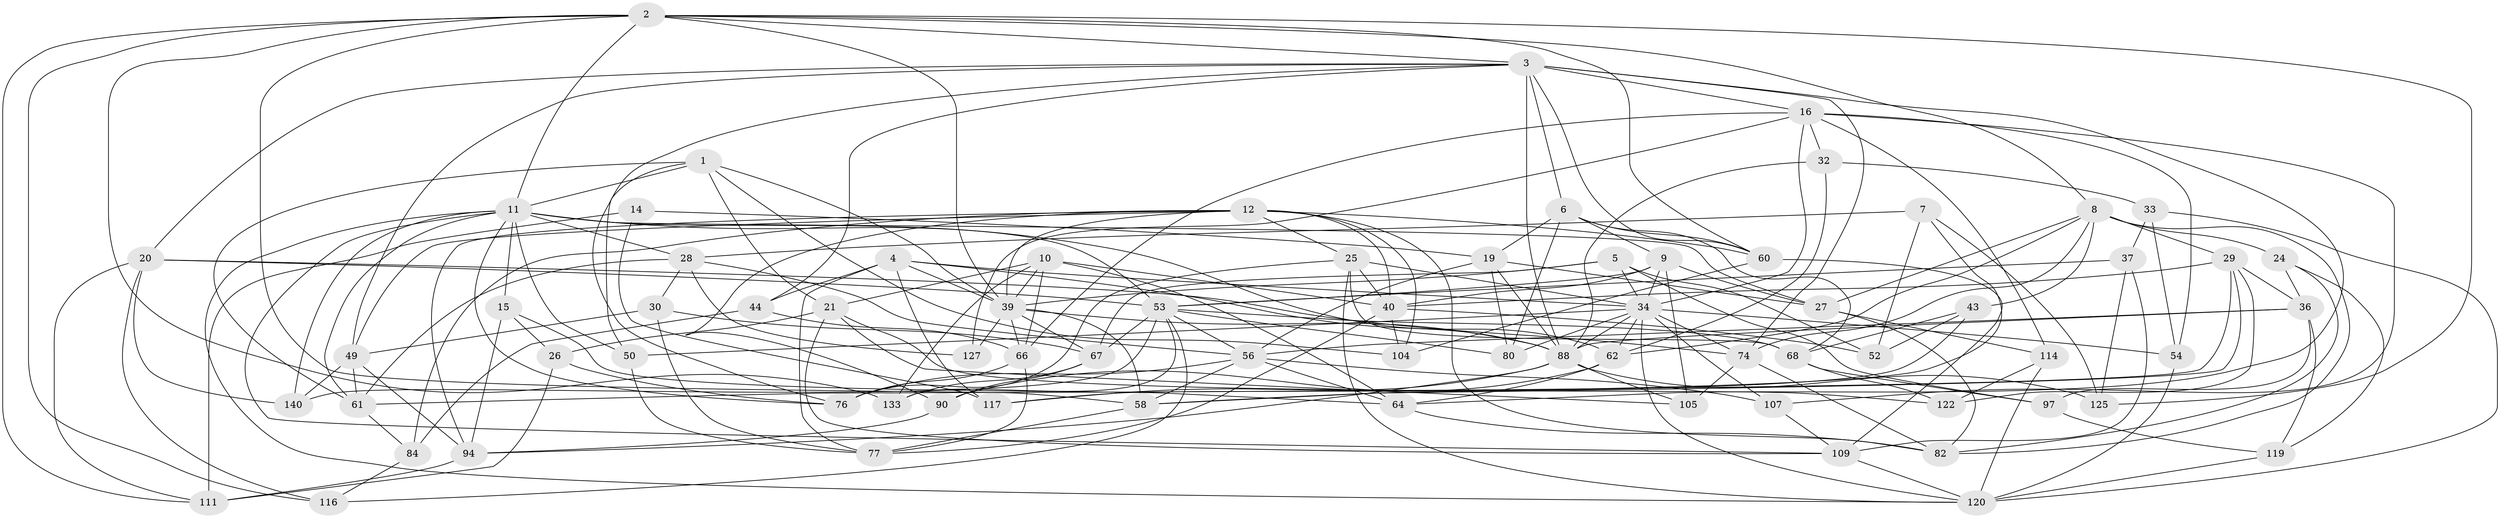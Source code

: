 // original degree distribution, {4: 1.0}
// Generated by graph-tools (version 1.1) at 2025/16/03/09/25 04:16:14]
// undirected, 73 vertices, 213 edges
graph export_dot {
graph [start="1"]
  node [color=gray90,style=filled];
  1 [super="+129"];
  2 [super="+87+71"];
  3 [super="+17+47"];
  4 [super="+138"];
  5 [super="+31"];
  6 [super="+75"];
  7;
  8 [super="+101+59"];
  9 [super="+146"];
  10 [super="+13"];
  11 [super="+18+93+81"];
  12 [super="+22+23"];
  14;
  15;
  16 [super="+70+46"];
  19 [super="+72"];
  20 [super="+141"];
  21 [super="+45"];
  24;
  25 [super="+132"];
  26;
  27 [super="+63"];
  28 [super="+35"];
  29 [super="+38"];
  30;
  32;
  33;
  34 [super="+102+65+42"];
  36 [super="+73"];
  37;
  39 [super="+41+55"];
  40 [super="+51"];
  43;
  44;
  49 [super="+92"];
  50;
  52;
  53 [super="+136+57+79"];
  54;
  56 [super="+83+137"];
  58 [super="+113"];
  60 [super="+124"];
  61 [super="+69"];
  62 [super="+98"];
  64 [super="+91"];
  66 [super="+144"];
  67 [super="+128"];
  68 [super="+106"];
  74 [super="+121"];
  76 [super="+89"];
  77 [super="+95"];
  80;
  82 [super="+99"];
  84;
  88 [super="+130+100"];
  90;
  94 [super="+139"];
  97;
  104;
  105;
  107;
  109 [super="+134"];
  111 [super="+118"];
  114;
  116;
  117;
  119;
  120 [super="+145+123"];
  122;
  125;
  127;
  133;
  140;
  1 -- 21;
  1 -- 104;
  1 -- 50;
  1 -- 39;
  1 -- 11;
  1 -- 61;
  2 -- 58;
  2 -- 116;
  2 -- 133;
  2 -- 39;
  2 -- 11;
  2 -- 125;
  2 -- 111;
  2 -- 3;
  2 -- 8;
  2 -- 60;
  3 -- 44;
  3 -- 74;
  3 -- 16;
  3 -- 49;
  3 -- 6;
  3 -- 64;
  3 -- 20;
  3 -- 76;
  3 -- 60;
  3 -- 88 [weight=2];
  4 -- 117;
  4 -- 77;
  4 -- 44;
  4 -- 39;
  4 -- 34;
  4 -- 88;
  5 -- 52;
  5 -- 34 [weight=2];
  5 -- 67;
  5 -- 97;
  5 -- 39;
  6 -- 80;
  6 -- 9;
  6 -- 19;
  6 -- 68;
  6 -- 60;
  7 -- 52;
  7 -- 28;
  7 -- 125;
  7 -- 58;
  8 -- 62;
  8 -- 43;
  8 -- 27;
  8 -- 29;
  8 -- 82;
  8 -- 24;
  8 -- 74;
  9 -- 53;
  9 -- 105;
  9 -- 27;
  9 -- 40;
  9 -- 34;
  10 -- 133;
  10 -- 21;
  10 -- 66;
  10 -- 39;
  10 -- 64;
  10 -- 40;
  11 -- 50;
  11 -- 109;
  11 -- 15;
  11 -- 61;
  11 -- 120;
  11 -- 53 [weight=2];
  11 -- 140;
  11 -- 76;
  11 -- 62;
  11 -- 28;
  11 -- 27;
  12 -- 25;
  12 -- 49;
  12 -- 104;
  12 -- 90;
  12 -- 84;
  12 -- 82;
  12 -- 39;
  12 -- 40;
  12 -- 94;
  12 -- 60;
  14 -- 111 [weight=2];
  14 -- 117;
  14 -- 19;
  15 -- 26;
  15 -- 94;
  15 -- 64;
  16 -- 127;
  16 -- 114;
  16 -- 107;
  16 -- 54;
  16 -- 32;
  16 -- 66;
  16 -- 34;
  19 -- 80;
  19 -- 27;
  19 -- 88;
  19 -- 56;
  20 -- 74;
  20 -- 140;
  20 -- 116;
  20 -- 53;
  20 -- 111;
  21 -- 105;
  21 -- 122;
  21 -- 26;
  21 -- 109;
  24 -- 119;
  24 -- 82;
  24 -- 36;
  25 -- 40;
  25 -- 68;
  25 -- 120;
  25 -- 76;
  25 -- 34;
  26 -- 111;
  26 -- 76;
  27 -- 114;
  27 -- 82;
  28 -- 61;
  28 -- 56;
  28 -- 30;
  28 -- 127;
  29 -- 58;
  29 -- 122;
  29 -- 40;
  29 -- 36;
  29 -- 61;
  30 -- 77;
  30 -- 49;
  30 -- 67;
  32 -- 62;
  32 -- 33;
  32 -- 88;
  33 -- 54;
  33 -- 37;
  33 -- 120;
  34 -- 80;
  34 -- 74;
  34 -- 107;
  34 -- 50;
  34 -- 54;
  34 -- 120;
  34 -- 62;
  34 -- 88;
  36 -- 97;
  36 -- 56;
  36 -- 119;
  36 -- 88;
  37 -- 109;
  37 -- 125;
  37 -- 53;
  39 -- 127 [weight=2];
  39 -- 66;
  39 -- 67;
  39 -- 58;
  39 -- 88;
  40 -- 77;
  40 -- 52;
  40 -- 104;
  43 -- 117;
  43 -- 52;
  43 -- 68;
  44 -- 84;
  44 -- 66;
  49 -- 140;
  49 -- 94;
  49 -- 61;
  50 -- 77;
  53 -- 140;
  53 -- 68;
  53 -- 80;
  53 -- 67;
  53 -- 116;
  53 -- 133;
  53 -- 56;
  54 -- 120;
  56 -- 107;
  56 -- 58;
  56 -- 64;
  56 -- 76;
  58 -- 77;
  60 -- 109;
  60 -- 104;
  61 -- 84;
  62 -- 64;
  62 -- 90;
  64 -- 82;
  66 -- 76;
  66 -- 77;
  67 -- 133;
  67 -- 90;
  68 -- 122;
  68 -- 97;
  74 -- 105;
  74 -- 82;
  84 -- 116;
  88 -- 94;
  88 -- 117;
  88 -- 105;
  88 -- 125;
  90 -- 94;
  94 -- 111;
  97 -- 119;
  107 -- 109;
  109 -- 120;
  114 -- 122;
  114 -- 120;
  119 -- 120;
}
